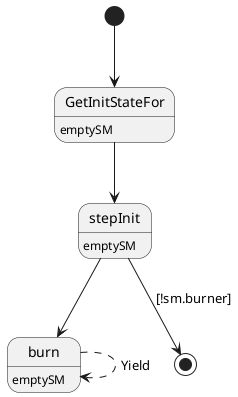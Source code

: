 @startuml
state "GetInitStateFor" as T00_S001
T00_S001 : emptySM
[*] --> T00_S001
T00_S001 --> T00_S002
state "burn" as T00_S003
T00_S003 : emptySM
T00_S003 --[dashed]> T00_S003 : Yield
state "stepInit" as T00_S002
T00_S002 : emptySM
T00_S002 --> [*] : [!sm.burner]
T00_S002 --> T00_S003
@enduml

